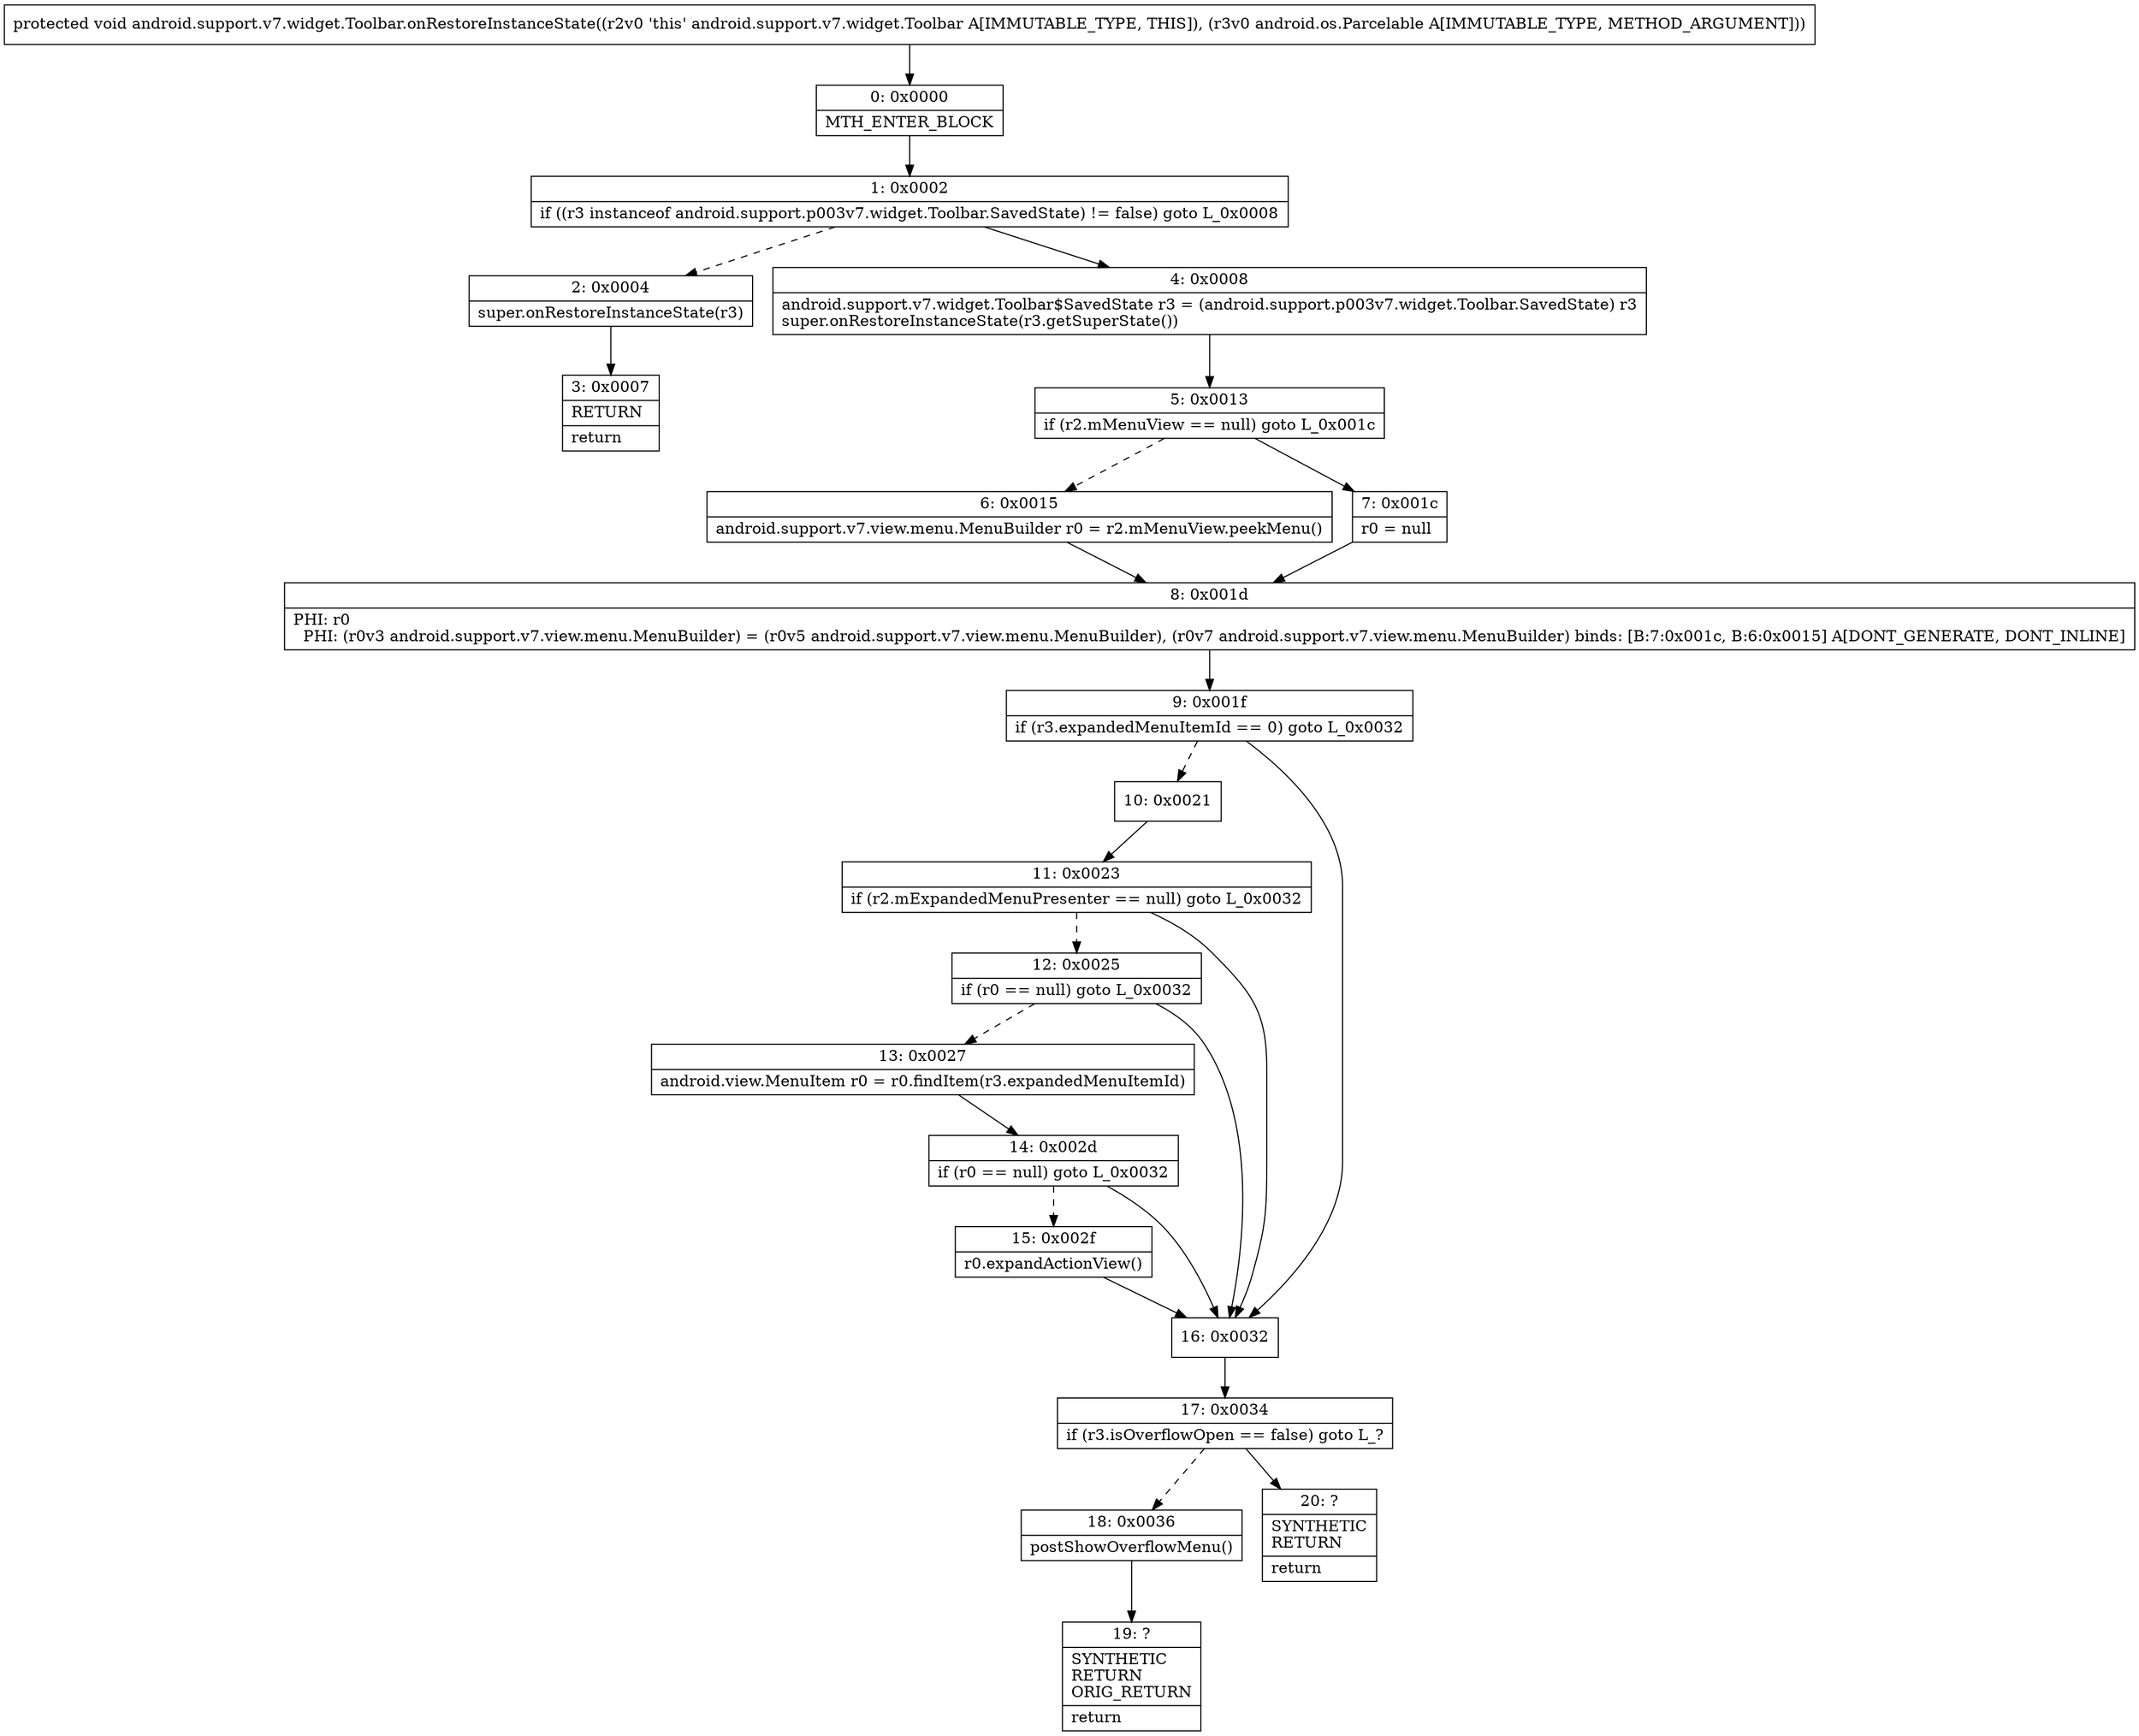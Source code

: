 digraph "CFG forandroid.support.v7.widget.Toolbar.onRestoreInstanceState(Landroid\/os\/Parcelable;)V" {
Node_0 [shape=record,label="{0\:\ 0x0000|MTH_ENTER_BLOCK\l}"];
Node_1 [shape=record,label="{1\:\ 0x0002|if ((r3 instanceof android.support.p003v7.widget.Toolbar.SavedState) != false) goto L_0x0008\l}"];
Node_2 [shape=record,label="{2\:\ 0x0004|super.onRestoreInstanceState(r3)\l}"];
Node_3 [shape=record,label="{3\:\ 0x0007|RETURN\l|return\l}"];
Node_4 [shape=record,label="{4\:\ 0x0008|android.support.v7.widget.Toolbar$SavedState r3 = (android.support.p003v7.widget.Toolbar.SavedState) r3\lsuper.onRestoreInstanceState(r3.getSuperState())\l}"];
Node_5 [shape=record,label="{5\:\ 0x0013|if (r2.mMenuView == null) goto L_0x001c\l}"];
Node_6 [shape=record,label="{6\:\ 0x0015|android.support.v7.view.menu.MenuBuilder r0 = r2.mMenuView.peekMenu()\l}"];
Node_7 [shape=record,label="{7\:\ 0x001c|r0 = null\l}"];
Node_8 [shape=record,label="{8\:\ 0x001d|PHI: r0 \l  PHI: (r0v3 android.support.v7.view.menu.MenuBuilder) = (r0v5 android.support.v7.view.menu.MenuBuilder), (r0v7 android.support.v7.view.menu.MenuBuilder) binds: [B:7:0x001c, B:6:0x0015] A[DONT_GENERATE, DONT_INLINE]\l}"];
Node_9 [shape=record,label="{9\:\ 0x001f|if (r3.expandedMenuItemId == 0) goto L_0x0032\l}"];
Node_10 [shape=record,label="{10\:\ 0x0021}"];
Node_11 [shape=record,label="{11\:\ 0x0023|if (r2.mExpandedMenuPresenter == null) goto L_0x0032\l}"];
Node_12 [shape=record,label="{12\:\ 0x0025|if (r0 == null) goto L_0x0032\l}"];
Node_13 [shape=record,label="{13\:\ 0x0027|android.view.MenuItem r0 = r0.findItem(r3.expandedMenuItemId)\l}"];
Node_14 [shape=record,label="{14\:\ 0x002d|if (r0 == null) goto L_0x0032\l}"];
Node_15 [shape=record,label="{15\:\ 0x002f|r0.expandActionView()\l}"];
Node_16 [shape=record,label="{16\:\ 0x0032}"];
Node_17 [shape=record,label="{17\:\ 0x0034|if (r3.isOverflowOpen == false) goto L_?\l}"];
Node_18 [shape=record,label="{18\:\ 0x0036|postShowOverflowMenu()\l}"];
Node_19 [shape=record,label="{19\:\ ?|SYNTHETIC\lRETURN\lORIG_RETURN\l|return\l}"];
Node_20 [shape=record,label="{20\:\ ?|SYNTHETIC\lRETURN\l|return\l}"];
MethodNode[shape=record,label="{protected void android.support.v7.widget.Toolbar.onRestoreInstanceState((r2v0 'this' android.support.v7.widget.Toolbar A[IMMUTABLE_TYPE, THIS]), (r3v0 android.os.Parcelable A[IMMUTABLE_TYPE, METHOD_ARGUMENT])) }"];
MethodNode -> Node_0;
Node_0 -> Node_1;
Node_1 -> Node_2[style=dashed];
Node_1 -> Node_4;
Node_2 -> Node_3;
Node_4 -> Node_5;
Node_5 -> Node_6[style=dashed];
Node_5 -> Node_7;
Node_6 -> Node_8;
Node_7 -> Node_8;
Node_8 -> Node_9;
Node_9 -> Node_10[style=dashed];
Node_9 -> Node_16;
Node_10 -> Node_11;
Node_11 -> Node_12[style=dashed];
Node_11 -> Node_16;
Node_12 -> Node_13[style=dashed];
Node_12 -> Node_16;
Node_13 -> Node_14;
Node_14 -> Node_15[style=dashed];
Node_14 -> Node_16;
Node_15 -> Node_16;
Node_16 -> Node_17;
Node_17 -> Node_18[style=dashed];
Node_17 -> Node_20;
Node_18 -> Node_19;
}

